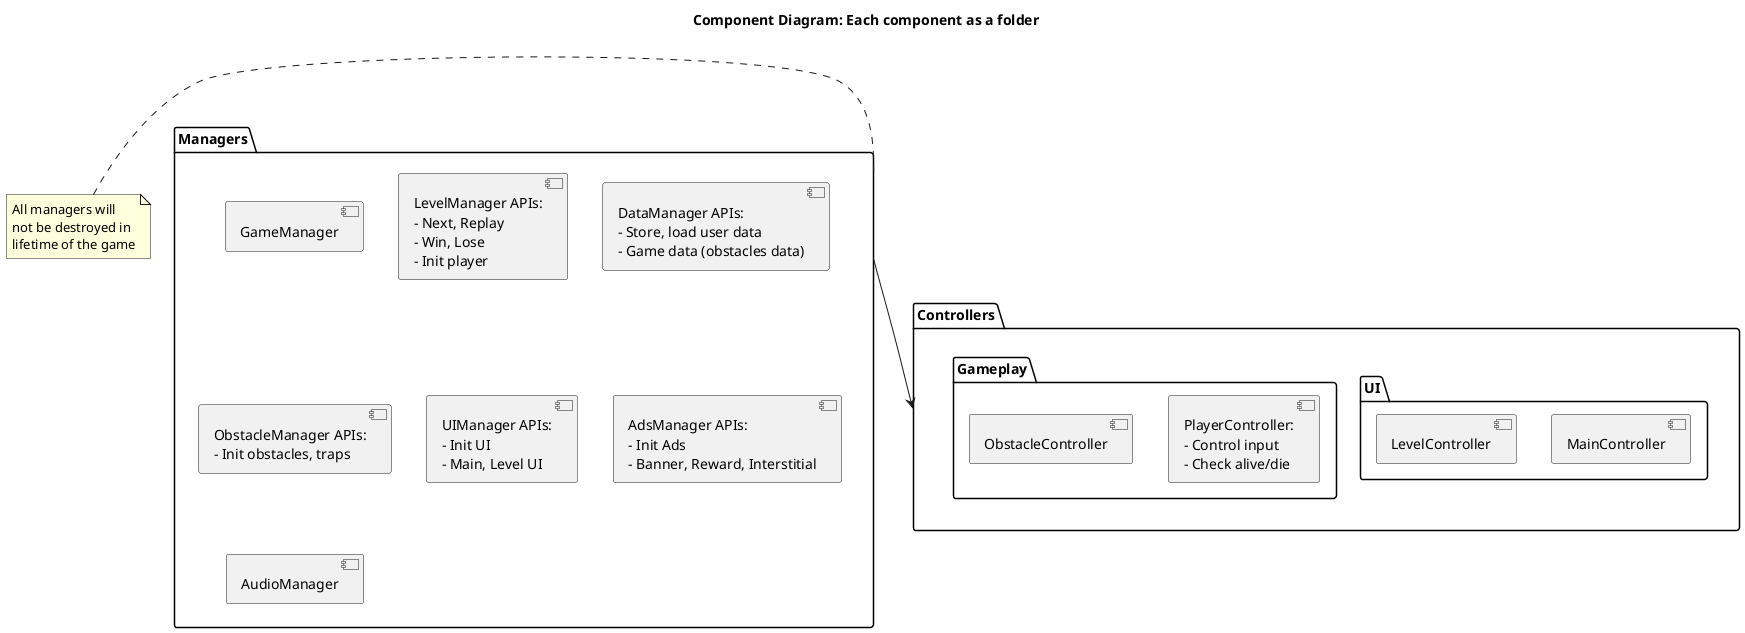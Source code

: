 @startuml
title Component Diagram: Each component as a folder
package Managers {
    component GameManager
    component LevelManager [
        LevelManager APIs:
        - Next, Replay
        - Win, Lose
        - Init player
    ]
    component DataManager [
        DataManager APIs:
        - Store, load user data
        - Game data (obstacles data)
    ]
    component ObstacleManager [
        ObstacleManager APIs:
        - Init obstacles, traps
    ]
    component UIManager [
        UIManager APIs:
        - Init UI
        - Main, Level UI
    ]
    component AdsManager [
        AdsManager APIs:
        - Init Ads
        - Banner, Reward, Interstitial
    ]
    component AudioManager
}
note left of Managers
    All managers will 
    not be destroyed in 
    lifetime of the game
end note

package Controllers {
    package UI {
        component MainController
        component LevelController
    }

    package Gameplay {
        component PlayerController [
            PlayerController:
            - Control input
            - Check alive/die
        ]
        component ObstacleController
    }
}

Managers --> Controllers
@enduml